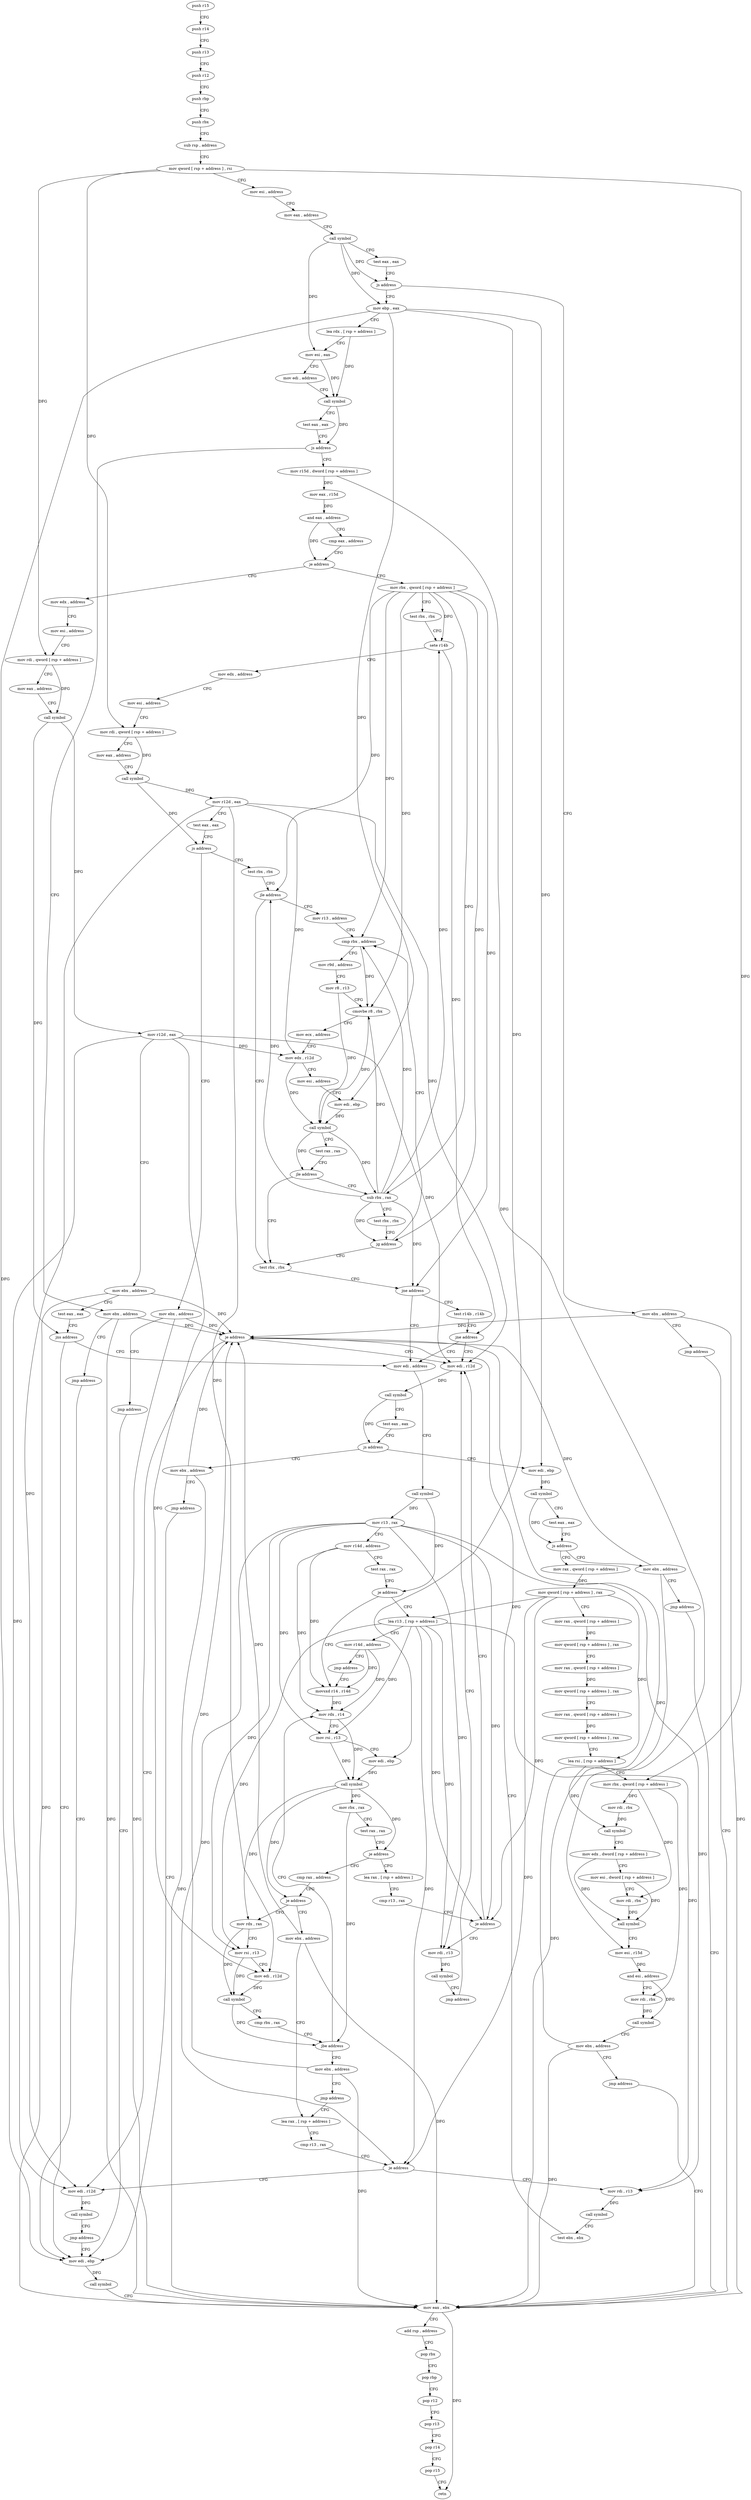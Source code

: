 digraph "func" {
"165979" [label = "push r15" ]
"165981" [label = "push r14" ]
"165983" [label = "push r13" ]
"165985" [label = "push r12" ]
"165987" [label = "push rbp" ]
"165988" [label = "push rbx" ]
"165989" [label = "sub rsp , address" ]
"165996" [label = "mov qword [ rsp + address ] , rsi" ]
"166001" [label = "mov esi , address" ]
"166006" [label = "mov eax , address" ]
"166011" [label = "call symbol" ]
"166016" [label = "test eax , eax" ]
"166018" [label = "js address" ]
"166556" [label = "mov ebx , address" ]
"166024" [label = "mov ebp , eax" ]
"166561" [label = "jmp address" ]
"166125" [label = "mov eax , ebx" ]
"166026" [label = "lea rdx , [ rsp + address ]" ]
"166034" [label = "mov esi , eax" ]
"166036" [label = "mov edi , address" ]
"166041" [label = "call symbol" ]
"166046" [label = "test eax , eax" ]
"166048" [label = "js address" ]
"166526" [label = "mov ebx , address" ]
"166054" [label = "mov r15d , dword [ rsp + address ]" ]
"166127" [label = "add rsp , address" ]
"166134" [label = "pop rbx" ]
"166135" [label = "pop rbp" ]
"166136" [label = "pop r12" ]
"166138" [label = "pop r13" ]
"166140" [label = "pop r14" ]
"166142" [label = "pop r15" ]
"166144" [label = "retn" ]
"166531" [label = "jmp address" ]
"166118" [label = "mov edi , ebp" ]
"166062" [label = "mov eax , r15d" ]
"166065" [label = "and eax , address" ]
"166070" [label = "cmp eax , address" ]
"166075" [label = "je address" ]
"166145" [label = "mov rbx , qword [ rsp + address ]" ]
"166077" [label = "mov edx , address" ]
"166120" [label = "call symbol" ]
"166153" [label = "test rbx , rbx" ]
"166156" [label = "sete r14b" ]
"166160" [label = "mov edx , address" ]
"166165" [label = "mov esi , address" ]
"166170" [label = "mov rdi , qword [ rsp + address ]" ]
"166175" [label = "mov eax , address" ]
"166180" [label = "call symbol" ]
"166185" [label = "mov r12d , eax" ]
"166188" [label = "test eax , eax" ]
"166190" [label = "js address" ]
"166536" [label = "mov ebx , address" ]
"166196" [label = "test rbx , rbx" ]
"166082" [label = "mov esi , address" ]
"166087" [label = "mov rdi , qword [ rsp + address ]" ]
"166092" [label = "mov eax , address" ]
"166097" [label = "call symbol" ]
"166102" [label = "mov r12d , eax" ]
"166105" [label = "mov ebx , address" ]
"166110" [label = "test eax , eax" ]
"166112" [label = "jns address" ]
"166429" [label = "mov edi , address" ]
"166541" [label = "jmp address" ]
"166199" [label = "jle address" ]
"166261" [label = "test rbx , rbx" ]
"166201" [label = "mov r13 , address" ]
"166434" [label = "call symbol" ]
"166439" [label = "mov r13 , rax" ]
"166442" [label = "mov r14d , address" ]
"166448" [label = "test rax , rax" ]
"166451" [label = "je address" ]
"166513" [label = "lea r13 , [ rsp + address ]" ]
"166453" [label = "movsxd r14 , r14d" ]
"166264" [label = "jne address" ]
"166270" [label = "test r14b , r14b" ]
"166208" [label = "cmp rbx , address" ]
"166518" [label = "mov r14d , address" ]
"166524" [label = "jmp address" ]
"166456" [label = "mov rdx , r14" ]
"166273" [label = "jne address" ]
"166279" [label = "mov edi , r12d" ]
"166253" [label = "sub rbx , rax" ]
"166256" [label = "test rbx , rbx" ]
"166259" [label = "jg address" ]
"166620" [label = "lea rax , [ rsp + address ]" ]
"166625" [label = "cmp r13 , rax" ]
"166628" [label = "je address" ]
"166634" [label = "mov rdi , r13" ]
"166481" [label = "cmp rax , address" ]
"166485" [label = "je address" ]
"166576" [label = "mov ebx , address" ]
"166487" [label = "mov rdx , rax" ]
"166282" [label = "call symbol" ]
"166287" [label = "test eax , eax" ]
"166289" [label = "js address" ]
"166546" [label = "mov ebx , address" ]
"166295" [label = "mov edi , ebp" ]
"166215" [label = "mov r9d , address" ]
"166221" [label = "mov r8 , r13" ]
"166224" [label = "cmovbe r8 , rbx" ]
"166228" [label = "mov ecx , address" ]
"166233" [label = "mov edx , r12d" ]
"166236" [label = "mov esi , address" ]
"166241" [label = "mov edi , ebp" ]
"166243" [label = "call symbol" ]
"166248" [label = "test rax , rax" ]
"166251" [label = "jle address" ]
"166637" [label = "call symbol" ]
"166642" [label = "jmp address" ]
"166581" [label = "lea rax , [ rsp + address ]" ]
"166490" [label = "mov rsi , r13" ]
"166493" [label = "mov edi , r12d" ]
"166496" [label = "call symbol" ]
"166501" [label = "cmp rbx , rax" ]
"166504" [label = "jbe address" ]
"166506" [label = "mov ebx , address" ]
"166551" [label = "jmp address" ]
"166297" [label = "call symbol" ]
"166302" [label = "test eax , eax" ]
"166304" [label = "js address" ]
"166566" [label = "mov ebx , address" ]
"166310" [label = "mov rax , qword [ rsp + address ]" ]
"166607" [label = "mov edi , r12d" ]
"166610" [label = "call symbol" ]
"166615" [label = "jmp address" ]
"166591" [label = "mov rdi , r13" ]
"166594" [label = "call symbol" ]
"166599" [label = "test ebx , ebx" ]
"166601" [label = "je address" ]
"166459" [label = "mov rsi , r13" ]
"166462" [label = "mov edi , ebp" ]
"166464" [label = "call symbol" ]
"166469" [label = "mov rbx , rax" ]
"166472" [label = "test rax , rax" ]
"166475" [label = "je address" ]
"166511" [label = "jmp address" ]
"166571" [label = "jmp address" ]
"166318" [label = "mov qword [ rsp + address ] , rax" ]
"166323" [label = "mov rax , qword [ rsp + address ]" ]
"166331" [label = "mov qword [ rsp + address ] , rax" ]
"166336" [label = "mov rax , qword [ rsp + address ]" ]
"166344" [label = "mov qword [ rsp + address ] , rax" ]
"166349" [label = "mov rax , qword [ rsp + address ]" ]
"166357" [label = "mov qword [ rsp + address ] , rax" ]
"166362" [label = "lea rsi , [ rsp + address ]" ]
"166367" [label = "mov rbx , qword [ rsp + address ]" ]
"166372" [label = "mov rdi , rbx" ]
"166375" [label = "call symbol" ]
"166380" [label = "mov edx , dword [ rsp + address ]" ]
"166387" [label = "mov esi , dword [ rsp + address ]" ]
"166394" [label = "mov rdi , rbx" ]
"166397" [label = "call symbol" ]
"166402" [label = "mov esi , r15d" ]
"166405" [label = "and esi , address" ]
"166411" [label = "mov rdi , rbx" ]
"166414" [label = "call symbol" ]
"166419" [label = "mov ebx , address" ]
"166424" [label = "jmp address" ]
"166586" [label = "cmp r13 , rax" ]
"166589" [label = "je address" ]
"165979" -> "165981" [ label = "CFG" ]
"165981" -> "165983" [ label = "CFG" ]
"165983" -> "165985" [ label = "CFG" ]
"165985" -> "165987" [ label = "CFG" ]
"165987" -> "165988" [ label = "CFG" ]
"165988" -> "165989" [ label = "CFG" ]
"165989" -> "165996" [ label = "CFG" ]
"165996" -> "166001" [ label = "CFG" ]
"165996" -> "166170" [ label = "DFG" ]
"165996" -> "166087" [ label = "DFG" ]
"165996" -> "166367" [ label = "DFG" ]
"166001" -> "166006" [ label = "CFG" ]
"166006" -> "166011" [ label = "CFG" ]
"166011" -> "166016" [ label = "CFG" ]
"166011" -> "166018" [ label = "DFG" ]
"166011" -> "166024" [ label = "DFG" ]
"166011" -> "166034" [ label = "DFG" ]
"166016" -> "166018" [ label = "CFG" ]
"166018" -> "166556" [ label = "CFG" ]
"166018" -> "166024" [ label = "CFG" ]
"166556" -> "166561" [ label = "CFG" ]
"166556" -> "166125" [ label = "DFG" ]
"166556" -> "166601" [ label = "DFG" ]
"166024" -> "166026" [ label = "CFG" ]
"166024" -> "166118" [ label = "DFG" ]
"166024" -> "166462" [ label = "DFG" ]
"166024" -> "166241" [ label = "DFG" ]
"166024" -> "166295" [ label = "DFG" ]
"166561" -> "166125" [ label = "CFG" ]
"166125" -> "166127" [ label = "CFG" ]
"166125" -> "166144" [ label = "DFG" ]
"166026" -> "166034" [ label = "CFG" ]
"166026" -> "166041" [ label = "DFG" ]
"166034" -> "166036" [ label = "CFG" ]
"166034" -> "166041" [ label = "DFG" ]
"166036" -> "166041" [ label = "CFG" ]
"166041" -> "166046" [ label = "CFG" ]
"166041" -> "166048" [ label = "DFG" ]
"166046" -> "166048" [ label = "CFG" ]
"166048" -> "166526" [ label = "CFG" ]
"166048" -> "166054" [ label = "CFG" ]
"166526" -> "166531" [ label = "CFG" ]
"166526" -> "166125" [ label = "DFG" ]
"166526" -> "166601" [ label = "DFG" ]
"166054" -> "166062" [ label = "DFG" ]
"166054" -> "166402" [ label = "DFG" ]
"166127" -> "166134" [ label = "CFG" ]
"166134" -> "166135" [ label = "CFG" ]
"166135" -> "166136" [ label = "CFG" ]
"166136" -> "166138" [ label = "CFG" ]
"166138" -> "166140" [ label = "CFG" ]
"166140" -> "166142" [ label = "CFG" ]
"166142" -> "166144" [ label = "CFG" ]
"166531" -> "166118" [ label = "CFG" ]
"166118" -> "166120" [ label = "DFG" ]
"166062" -> "166065" [ label = "DFG" ]
"166065" -> "166070" [ label = "CFG" ]
"166065" -> "166075" [ label = "DFG" ]
"166070" -> "166075" [ label = "CFG" ]
"166075" -> "166145" [ label = "CFG" ]
"166075" -> "166077" [ label = "CFG" ]
"166145" -> "166153" [ label = "CFG" ]
"166145" -> "166156" [ label = "DFG" ]
"166145" -> "166199" [ label = "DFG" ]
"166145" -> "166264" [ label = "DFG" ]
"166145" -> "166208" [ label = "DFG" ]
"166145" -> "166224" [ label = "DFG" ]
"166145" -> "166253" [ label = "DFG" ]
"166145" -> "166259" [ label = "DFG" ]
"166077" -> "166082" [ label = "CFG" ]
"166120" -> "166125" [ label = "CFG" ]
"166153" -> "166156" [ label = "CFG" ]
"166156" -> "166160" [ label = "CFG" ]
"166156" -> "166273" [ label = "DFG" ]
"166160" -> "166165" [ label = "CFG" ]
"166165" -> "166170" [ label = "CFG" ]
"166170" -> "166175" [ label = "CFG" ]
"166170" -> "166180" [ label = "DFG" ]
"166175" -> "166180" [ label = "CFG" ]
"166180" -> "166185" [ label = "DFG" ]
"166180" -> "166190" [ label = "DFG" ]
"166185" -> "166188" [ label = "CFG" ]
"166185" -> "166279" [ label = "DFG" ]
"166185" -> "166233" [ label = "DFG" ]
"166185" -> "166493" [ label = "DFG" ]
"166185" -> "166607" [ label = "DFG" ]
"166188" -> "166190" [ label = "CFG" ]
"166190" -> "166536" [ label = "CFG" ]
"166190" -> "166196" [ label = "CFG" ]
"166536" -> "166541" [ label = "CFG" ]
"166536" -> "166125" [ label = "DFG" ]
"166536" -> "166601" [ label = "DFG" ]
"166196" -> "166199" [ label = "CFG" ]
"166082" -> "166087" [ label = "CFG" ]
"166087" -> "166092" [ label = "CFG" ]
"166087" -> "166097" [ label = "DFG" ]
"166092" -> "166097" [ label = "CFG" ]
"166097" -> "166102" [ label = "DFG" ]
"166097" -> "166112" [ label = "DFG" ]
"166102" -> "166105" [ label = "CFG" ]
"166102" -> "166279" [ label = "DFG" ]
"166102" -> "166233" [ label = "DFG" ]
"166102" -> "166493" [ label = "DFG" ]
"166102" -> "166607" [ label = "DFG" ]
"166105" -> "166110" [ label = "CFG" ]
"166105" -> "166125" [ label = "DFG" ]
"166105" -> "166601" [ label = "DFG" ]
"166110" -> "166112" [ label = "CFG" ]
"166112" -> "166429" [ label = "CFG" ]
"166112" -> "166118" [ label = "CFG" ]
"166429" -> "166434" [ label = "CFG" ]
"166541" -> "166118" [ label = "CFG" ]
"166199" -> "166261" [ label = "CFG" ]
"166199" -> "166201" [ label = "CFG" ]
"166261" -> "166264" [ label = "CFG" ]
"166201" -> "166208" [ label = "CFG" ]
"166434" -> "166439" [ label = "DFG" ]
"166434" -> "166451" [ label = "DFG" ]
"166439" -> "166442" [ label = "CFG" ]
"166439" -> "166459" [ label = "DFG" ]
"166439" -> "166628" [ label = "DFG" ]
"166439" -> "166634" [ label = "DFG" ]
"166439" -> "166490" [ label = "DFG" ]
"166439" -> "166589" [ label = "DFG" ]
"166439" -> "166591" [ label = "DFG" ]
"166442" -> "166448" [ label = "CFG" ]
"166442" -> "166453" [ label = "DFG" ]
"166442" -> "166456" [ label = "DFG" ]
"166448" -> "166451" [ label = "CFG" ]
"166451" -> "166513" [ label = "CFG" ]
"166451" -> "166453" [ label = "CFG" ]
"166513" -> "166518" [ label = "CFG" ]
"166513" -> "166459" [ label = "DFG" ]
"166513" -> "166628" [ label = "DFG" ]
"166513" -> "166634" [ label = "DFG" ]
"166513" -> "166490" [ label = "DFG" ]
"166513" -> "166589" [ label = "DFG" ]
"166513" -> "166591" [ label = "DFG" ]
"166453" -> "166456" [ label = "DFG" ]
"166264" -> "166429" [ label = "CFG" ]
"166264" -> "166270" [ label = "CFG" ]
"166270" -> "166273" [ label = "CFG" ]
"166208" -> "166215" [ label = "CFG" ]
"166208" -> "166224" [ label = "DFG" ]
"166518" -> "166524" [ label = "CFG" ]
"166518" -> "166453" [ label = "DFG" ]
"166518" -> "166456" [ label = "DFG" ]
"166524" -> "166453" [ label = "CFG" ]
"166456" -> "166459" [ label = "CFG" ]
"166456" -> "166464" [ label = "DFG" ]
"166273" -> "166429" [ label = "CFG" ]
"166273" -> "166279" [ label = "CFG" ]
"166279" -> "166282" [ label = "DFG" ]
"166253" -> "166256" [ label = "CFG" ]
"166253" -> "166156" [ label = "DFG" ]
"166253" -> "166199" [ label = "DFG" ]
"166253" -> "166264" [ label = "DFG" ]
"166253" -> "166208" [ label = "DFG" ]
"166253" -> "166224" [ label = "DFG" ]
"166253" -> "166259" [ label = "DFG" ]
"166256" -> "166259" [ label = "CFG" ]
"166259" -> "166208" [ label = "CFG" ]
"166259" -> "166261" [ label = "CFG" ]
"166620" -> "166625" [ label = "CFG" ]
"166625" -> "166628" [ label = "CFG" ]
"166628" -> "166279" [ label = "CFG" ]
"166628" -> "166634" [ label = "CFG" ]
"166634" -> "166637" [ label = "DFG" ]
"166481" -> "166485" [ label = "CFG" ]
"166485" -> "166576" [ label = "CFG" ]
"166485" -> "166487" [ label = "CFG" ]
"166576" -> "166581" [ label = "CFG" ]
"166576" -> "166125" [ label = "DFG" ]
"166576" -> "166601" [ label = "DFG" ]
"166487" -> "166490" [ label = "CFG" ]
"166487" -> "166496" [ label = "DFG" ]
"166282" -> "166287" [ label = "CFG" ]
"166282" -> "166289" [ label = "DFG" ]
"166287" -> "166289" [ label = "CFG" ]
"166289" -> "166546" [ label = "CFG" ]
"166289" -> "166295" [ label = "CFG" ]
"166546" -> "166551" [ label = "CFG" ]
"166546" -> "166125" [ label = "DFG" ]
"166546" -> "166601" [ label = "DFG" ]
"166295" -> "166297" [ label = "DFG" ]
"166215" -> "166221" [ label = "CFG" ]
"166221" -> "166224" [ label = "CFG" ]
"166221" -> "166243" [ label = "DFG" ]
"166224" -> "166228" [ label = "CFG" ]
"166224" -> "166243" [ label = "DFG" ]
"166228" -> "166233" [ label = "CFG" ]
"166233" -> "166236" [ label = "CFG" ]
"166233" -> "166243" [ label = "DFG" ]
"166236" -> "166241" [ label = "CFG" ]
"166241" -> "166243" [ label = "DFG" ]
"166243" -> "166248" [ label = "CFG" ]
"166243" -> "166251" [ label = "DFG" ]
"166243" -> "166253" [ label = "DFG" ]
"166248" -> "166251" [ label = "CFG" ]
"166251" -> "166261" [ label = "CFG" ]
"166251" -> "166253" [ label = "CFG" ]
"166637" -> "166642" [ label = "CFG" ]
"166642" -> "166279" [ label = "CFG" ]
"166581" -> "166586" [ label = "CFG" ]
"166490" -> "166493" [ label = "CFG" ]
"166490" -> "166496" [ label = "DFG" ]
"166493" -> "166496" [ label = "DFG" ]
"166496" -> "166501" [ label = "CFG" ]
"166496" -> "166504" [ label = "DFG" ]
"166501" -> "166504" [ label = "CFG" ]
"166504" -> "166456" [ label = "CFG" ]
"166504" -> "166506" [ label = "CFG" ]
"166506" -> "166511" [ label = "CFG" ]
"166506" -> "166125" [ label = "DFG" ]
"166506" -> "166601" [ label = "DFG" ]
"166551" -> "166118" [ label = "CFG" ]
"166297" -> "166302" [ label = "CFG" ]
"166297" -> "166304" [ label = "DFG" ]
"166302" -> "166304" [ label = "CFG" ]
"166304" -> "166566" [ label = "CFG" ]
"166304" -> "166310" [ label = "CFG" ]
"166566" -> "166571" [ label = "CFG" ]
"166566" -> "166125" [ label = "DFG" ]
"166566" -> "166601" [ label = "DFG" ]
"166310" -> "166318" [ label = "DFG" ]
"166607" -> "166610" [ label = "DFG" ]
"166610" -> "166615" [ label = "CFG" ]
"166615" -> "166118" [ label = "CFG" ]
"166591" -> "166594" [ label = "DFG" ]
"166594" -> "166599" [ label = "CFG" ]
"166599" -> "166601" [ label = "CFG" ]
"166601" -> "166279" [ label = "CFG" ]
"166601" -> "166607" [ label = "CFG" ]
"166459" -> "166462" [ label = "CFG" ]
"166459" -> "166464" [ label = "DFG" ]
"166462" -> "166464" [ label = "DFG" ]
"166464" -> "166469" [ label = "DFG" ]
"166464" -> "166475" [ label = "DFG" ]
"166464" -> "166485" [ label = "DFG" ]
"166464" -> "166487" [ label = "DFG" ]
"166469" -> "166472" [ label = "CFG" ]
"166469" -> "166504" [ label = "DFG" ]
"166472" -> "166475" [ label = "CFG" ]
"166475" -> "166620" [ label = "CFG" ]
"166475" -> "166481" [ label = "CFG" ]
"166511" -> "166581" [ label = "CFG" ]
"166571" -> "166125" [ label = "CFG" ]
"166318" -> "166323" [ label = "CFG" ]
"166318" -> "166513" [ label = "DFG" ]
"166318" -> "166628" [ label = "DFG" ]
"166318" -> "166362" [ label = "DFG" ]
"166318" -> "166589" [ label = "DFG" ]
"166323" -> "166331" [ label = "DFG" ]
"166331" -> "166336" [ label = "CFG" ]
"166336" -> "166344" [ label = "DFG" ]
"166344" -> "166349" [ label = "CFG" ]
"166349" -> "166357" [ label = "DFG" ]
"166357" -> "166362" [ label = "CFG" ]
"166362" -> "166367" [ label = "CFG" ]
"166362" -> "166375" [ label = "DFG" ]
"166367" -> "166372" [ label = "DFG" ]
"166367" -> "166394" [ label = "DFG" ]
"166367" -> "166411" [ label = "DFG" ]
"166372" -> "166375" [ label = "DFG" ]
"166375" -> "166380" [ label = "CFG" ]
"166380" -> "166387" [ label = "CFG" ]
"166380" -> "166397" [ label = "DFG" ]
"166387" -> "166394" [ label = "CFG" ]
"166387" -> "166397" [ label = "DFG" ]
"166394" -> "166397" [ label = "DFG" ]
"166397" -> "166402" [ label = "CFG" ]
"166402" -> "166405" [ label = "DFG" ]
"166405" -> "166411" [ label = "CFG" ]
"166405" -> "166414" [ label = "DFG" ]
"166411" -> "166414" [ label = "DFG" ]
"166414" -> "166419" [ label = "CFG" ]
"166419" -> "166424" [ label = "CFG" ]
"166419" -> "166125" [ label = "DFG" ]
"166419" -> "166601" [ label = "DFG" ]
"166424" -> "166125" [ label = "CFG" ]
"166586" -> "166589" [ label = "CFG" ]
"166589" -> "166607" [ label = "CFG" ]
"166589" -> "166591" [ label = "CFG" ]
}

